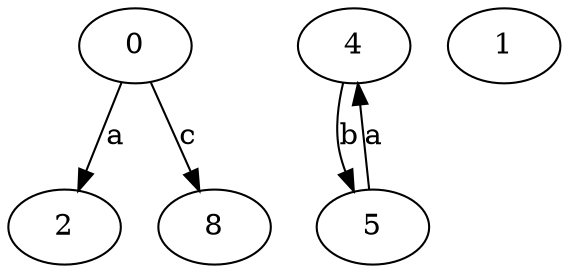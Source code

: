 strict digraph  {
2;
4;
5;
0;
1;
8;
4 -> 5  [label=b];
5 -> 4  [label=a];
0 -> 2  [label=a];
0 -> 8  [label=c];
}

